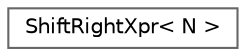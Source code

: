 digraph "Graphical Class Hierarchy"
{
 // LATEX_PDF_SIZE
  bgcolor="transparent";
  edge [fontname=Helvetica,fontsize=10,labelfontname=Helvetica,labelfontsize=10];
  node [fontname=Helvetica,fontsize=10,shape=box,height=0.2,width=0.4];
  rankdir="LR";
  Node0 [id="Node000000",label="ShiftRightXpr\< N \>",height=0.2,width=0.4,color="grey40", fillcolor="white", style="filled",URL="$structShiftRightXpr.html",tooltip=" "];
}
